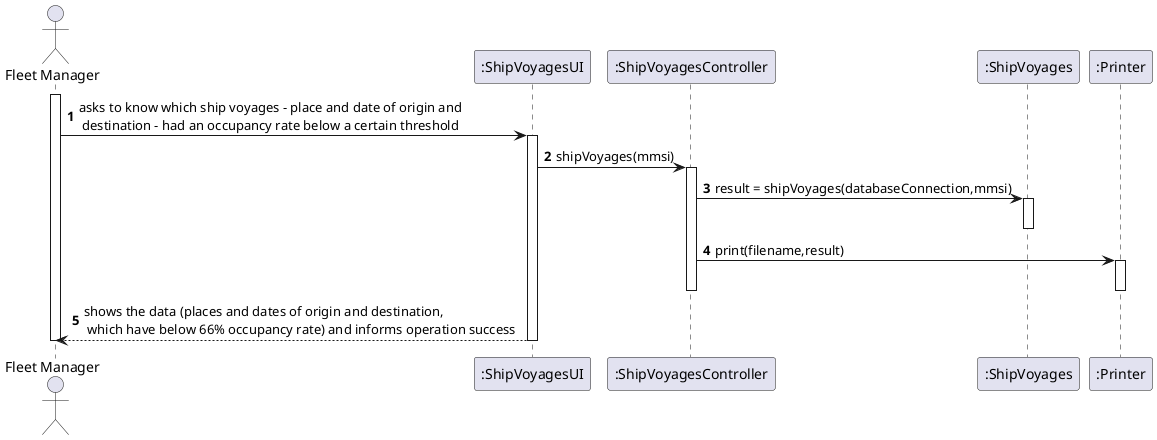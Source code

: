 @startuml
'https://plantuml.com/sequence-diagram

autonumber
actor "Fleet Manager" as FM
participant ":ShipVoyagesUI" as SVUI
participant ":ShipVoyagesController" as SVC
participant ":ShipVoyages" as SV
participant ":Printer" as P

activate FM
FM -> SVUI: asks to know which ship voyages – place and date of origin and\n destination – had an occupancy rate below a certain threshold
activate SVUI
SVUI -> SVC : shipVoyages(mmsi)
activate SVC
SVC -> SV : result = shipVoyages(databaseConnection,mmsi)
activate SV
deactivate SV
SVC -> P : print(filename,result)
activate P
deactivate P
deactivate SVC
SVUI --> FM : shows the data (places and dates of origin and destination,\n which have below 66% occupancy rate) and informs operation success
deactivate SVC
deactivate SVUI
deactivate FM
@enduml